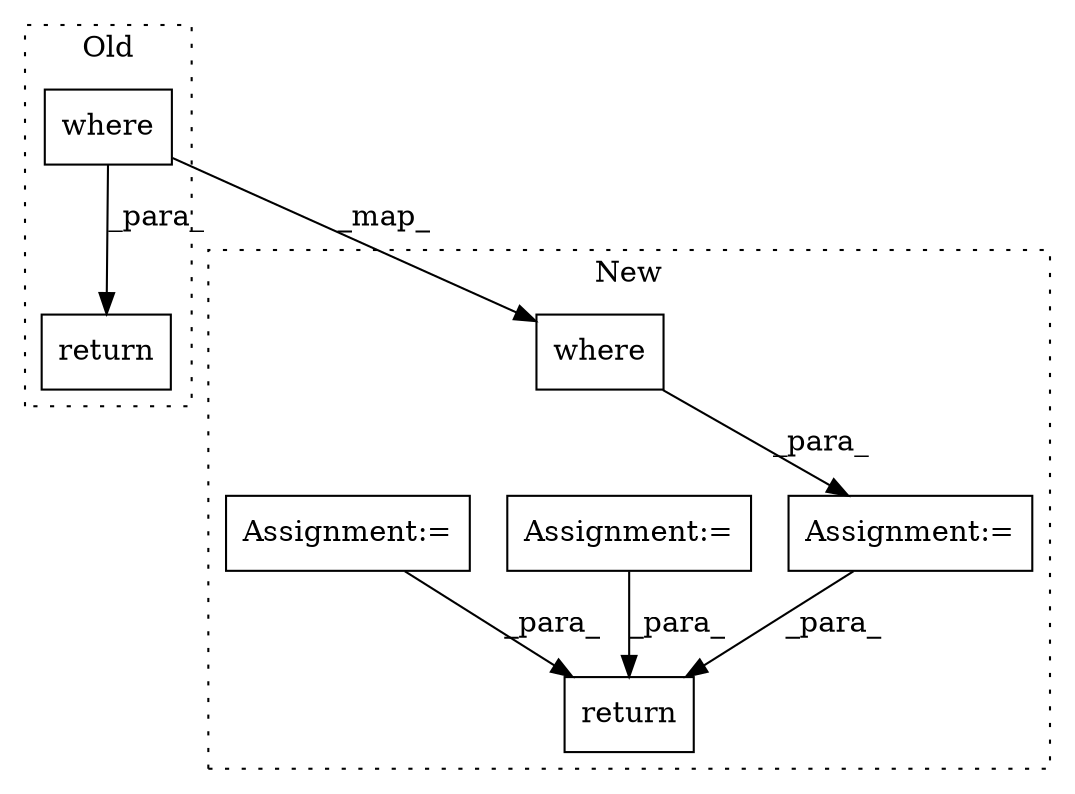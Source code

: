 digraph G {
subgraph cluster0 {
1 [label="where" a="32" s="2897,2941" l="6,1" shape="box"];
5 [label="return" a="41" s="2884" l="7" shape="box"];
label = "Old";
style="dotted";
}
subgraph cluster1 {
2 [label="where" a="32" s="2068,2112" l="6,1" shape="box"];
3 [label="Assignment:=" a="7" s="2061" l="1" shape="box"];
4 [label="return" a="41" s="2425" l="7" shape="box"];
6 [label="Assignment:=" a="7" s="2173" l="1" shape="box"];
7 [label="Assignment:=" a="7" s="1366" l="6" shape="box"];
label = "New";
style="dotted";
}
1 -> 2 [label="_map_"];
1 -> 5 [label="_para_"];
2 -> 3 [label="_para_"];
3 -> 4 [label="_para_"];
6 -> 4 [label="_para_"];
7 -> 4 [label="_para_"];
}